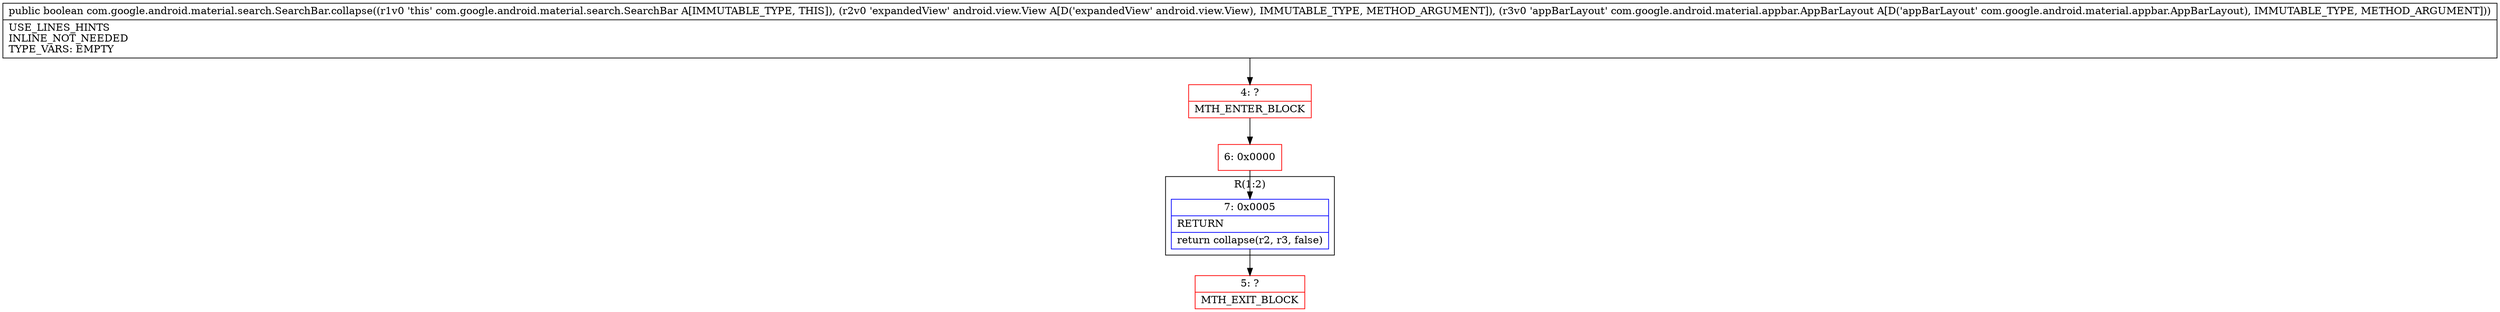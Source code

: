 digraph "CFG forcom.google.android.material.search.SearchBar.collapse(Landroid\/view\/View;Lcom\/google\/android\/material\/appbar\/AppBarLayout;)Z" {
subgraph cluster_Region_1028770306 {
label = "R(1:2)";
node [shape=record,color=blue];
Node_7 [shape=record,label="{7\:\ 0x0005|RETURN\l|return collapse(r2, r3, false)\l}"];
}
Node_4 [shape=record,color=red,label="{4\:\ ?|MTH_ENTER_BLOCK\l}"];
Node_6 [shape=record,color=red,label="{6\:\ 0x0000}"];
Node_5 [shape=record,color=red,label="{5\:\ ?|MTH_EXIT_BLOCK\l}"];
MethodNode[shape=record,label="{public boolean com.google.android.material.search.SearchBar.collapse((r1v0 'this' com.google.android.material.search.SearchBar A[IMMUTABLE_TYPE, THIS]), (r2v0 'expandedView' android.view.View A[D('expandedView' android.view.View), IMMUTABLE_TYPE, METHOD_ARGUMENT]), (r3v0 'appBarLayout' com.google.android.material.appbar.AppBarLayout A[D('appBarLayout' com.google.android.material.appbar.AppBarLayout), IMMUTABLE_TYPE, METHOD_ARGUMENT]))  | USE_LINES_HINTS\lINLINE_NOT_NEEDED\lTYPE_VARS: EMPTY\l}"];
MethodNode -> Node_4;Node_7 -> Node_5;
Node_4 -> Node_6;
Node_6 -> Node_7;
}

